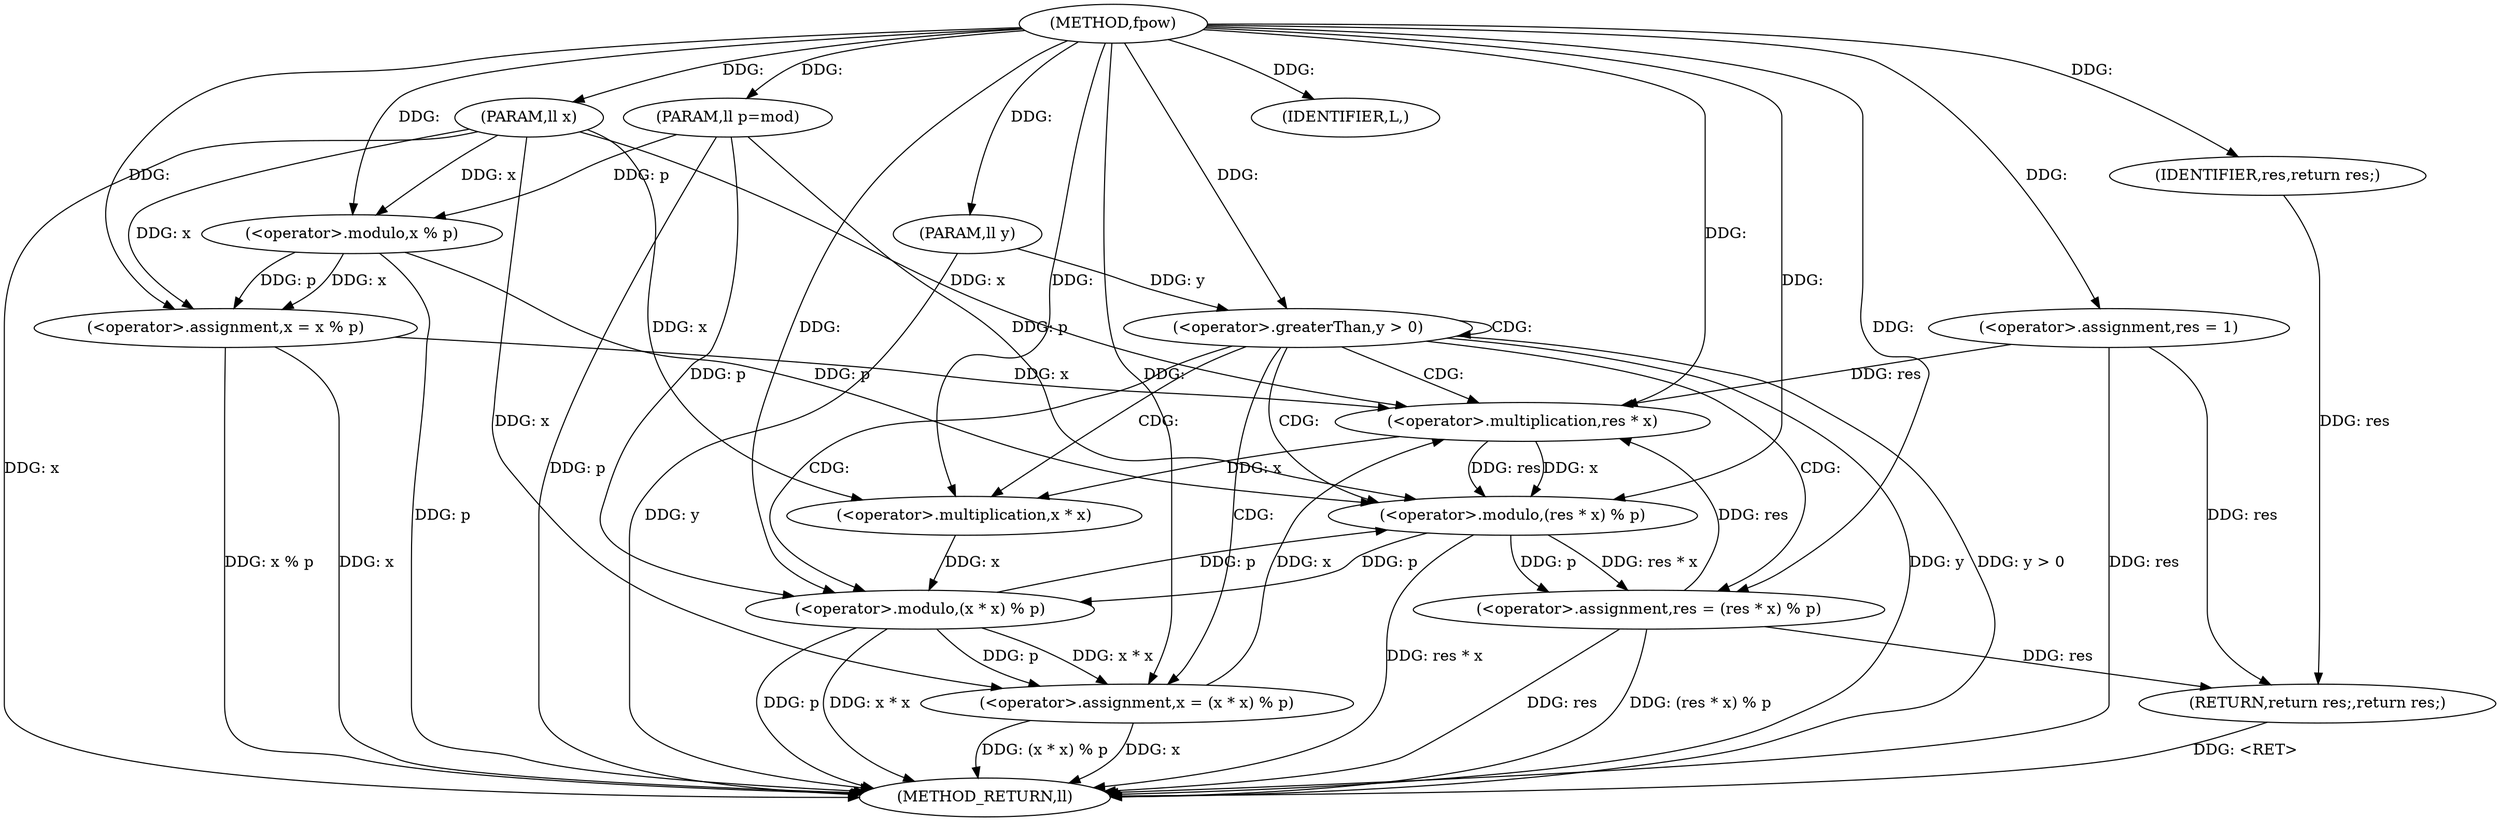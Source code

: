 digraph "fpow" {  
"1000110" [label = "(METHOD,fpow)" ]
"1000146" [label = "(METHOD_RETURN,ll)" ]
"1000111" [label = "(PARAM,ll x)" ]
"1000112" [label = "(PARAM,ll y)" ]
"1000113" [label = "(PARAM,ll p=mod)" ]
"1000116" [label = "(<operator>.assignment,res = 1)" ]
"1000119" [label = "(<operator>.assignment,x = x % p)" ]
"1000144" [label = "(RETURN,return res;,return res;)" ]
"1000125" [label = "(<operator>.greaterThan,y > 0)" ]
"1000145" [label = "(IDENTIFIER,res,return res;)" ]
"1000121" [label = "(<operator>.modulo,x % p)" ]
"1000129" [label = "(<operator>.assignment,res = (res * x) % p)" ]
"1000136" [label = "(IDENTIFIER,L,)" ]
"1000137" [label = "(<operator>.assignment,x = (x * x) % p)" ]
"1000131" [label = "(<operator>.modulo,(res * x) % p)" ]
"1000139" [label = "(<operator>.modulo,(x * x) % p)" ]
"1000132" [label = "(<operator>.multiplication,res * x)" ]
"1000140" [label = "(<operator>.multiplication,x * x)" ]
  "1000144" -> "1000146"  [ label = "DDG: <RET>"] 
  "1000111" -> "1000146"  [ label = "DDG: x"] 
  "1000112" -> "1000146"  [ label = "DDG: y"] 
  "1000113" -> "1000146"  [ label = "DDG: p"] 
  "1000116" -> "1000146"  [ label = "DDG: res"] 
  "1000119" -> "1000146"  [ label = "DDG: x"] 
  "1000121" -> "1000146"  [ label = "DDG: p"] 
  "1000119" -> "1000146"  [ label = "DDG: x % p"] 
  "1000125" -> "1000146"  [ label = "DDG: y"] 
  "1000125" -> "1000146"  [ label = "DDG: y > 0"] 
  "1000129" -> "1000146"  [ label = "DDG: res"] 
  "1000131" -> "1000146"  [ label = "DDG: res * x"] 
  "1000129" -> "1000146"  [ label = "DDG: (res * x) % p"] 
  "1000137" -> "1000146"  [ label = "DDG: x"] 
  "1000139" -> "1000146"  [ label = "DDG: x * x"] 
  "1000139" -> "1000146"  [ label = "DDG: p"] 
  "1000137" -> "1000146"  [ label = "DDG: (x * x) % p"] 
  "1000110" -> "1000111"  [ label = "DDG: "] 
  "1000110" -> "1000112"  [ label = "DDG: "] 
  "1000110" -> "1000113"  [ label = "DDG: "] 
  "1000110" -> "1000116"  [ label = "DDG: "] 
  "1000121" -> "1000119"  [ label = "DDG: p"] 
  "1000121" -> "1000119"  [ label = "DDG: x"] 
  "1000145" -> "1000144"  [ label = "DDG: res"] 
  "1000116" -> "1000144"  [ label = "DDG: res"] 
  "1000129" -> "1000144"  [ label = "DDG: res"] 
  "1000111" -> "1000119"  [ label = "DDG: x"] 
  "1000110" -> "1000119"  [ label = "DDG: "] 
  "1000110" -> "1000145"  [ label = "DDG: "] 
  "1000111" -> "1000121"  [ label = "DDG: x"] 
  "1000110" -> "1000121"  [ label = "DDG: "] 
  "1000113" -> "1000121"  [ label = "DDG: p"] 
  "1000112" -> "1000125"  [ label = "DDG: y"] 
  "1000110" -> "1000125"  [ label = "DDG: "] 
  "1000131" -> "1000129"  [ label = "DDG: res * x"] 
  "1000131" -> "1000129"  [ label = "DDG: p"] 
  "1000110" -> "1000136"  [ label = "DDG: "] 
  "1000139" -> "1000137"  [ label = "DDG: p"] 
  "1000139" -> "1000137"  [ label = "DDG: x * x"] 
  "1000110" -> "1000129"  [ label = "DDG: "] 
  "1000111" -> "1000137"  [ label = "DDG: x"] 
  "1000110" -> "1000137"  [ label = "DDG: "] 
  "1000132" -> "1000131"  [ label = "DDG: res"] 
  "1000132" -> "1000131"  [ label = "DDG: x"] 
  "1000121" -> "1000131"  [ label = "DDG: p"] 
  "1000139" -> "1000131"  [ label = "DDG: p"] 
  "1000113" -> "1000131"  [ label = "DDG: p"] 
  "1000110" -> "1000131"  [ label = "DDG: "] 
  "1000140" -> "1000139"  [ label = "DDG: x"] 
  "1000131" -> "1000139"  [ label = "DDG: p"] 
  "1000113" -> "1000139"  [ label = "DDG: p"] 
  "1000110" -> "1000139"  [ label = "DDG: "] 
  "1000116" -> "1000132"  [ label = "DDG: res"] 
  "1000129" -> "1000132"  [ label = "DDG: res"] 
  "1000110" -> "1000132"  [ label = "DDG: "] 
  "1000119" -> "1000132"  [ label = "DDG: x"] 
  "1000137" -> "1000132"  [ label = "DDG: x"] 
  "1000111" -> "1000132"  [ label = "DDG: x"] 
  "1000132" -> "1000140"  [ label = "DDG: x"] 
  "1000111" -> "1000140"  [ label = "DDG: x"] 
  "1000110" -> "1000140"  [ label = "DDG: "] 
  "1000125" -> "1000132"  [ label = "CDG: "] 
  "1000125" -> "1000137"  [ label = "CDG: "] 
  "1000125" -> "1000129"  [ label = "CDG: "] 
  "1000125" -> "1000125"  [ label = "CDG: "] 
  "1000125" -> "1000139"  [ label = "CDG: "] 
  "1000125" -> "1000131"  [ label = "CDG: "] 
  "1000125" -> "1000140"  [ label = "CDG: "] 
}
